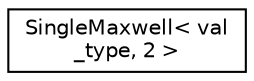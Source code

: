 digraph "Graphical Class Hierarchy"
{
 // LATEX_PDF_SIZE
  edge [fontname="Helvetica",fontsize="10",labelfontname="Helvetica",labelfontsize="10"];
  node [fontname="Helvetica",fontsize="10",shape=record];
  rankdir="LR";
  Node0 [label="SingleMaxwell\< val\l_type, 2 \>",height=0.2,width=0.4,color="black", fillcolor="white", style="filled",URL="$structSingleMaxwell_3_01val__type_00_012_01_4.html",tooltip=" "];
}
